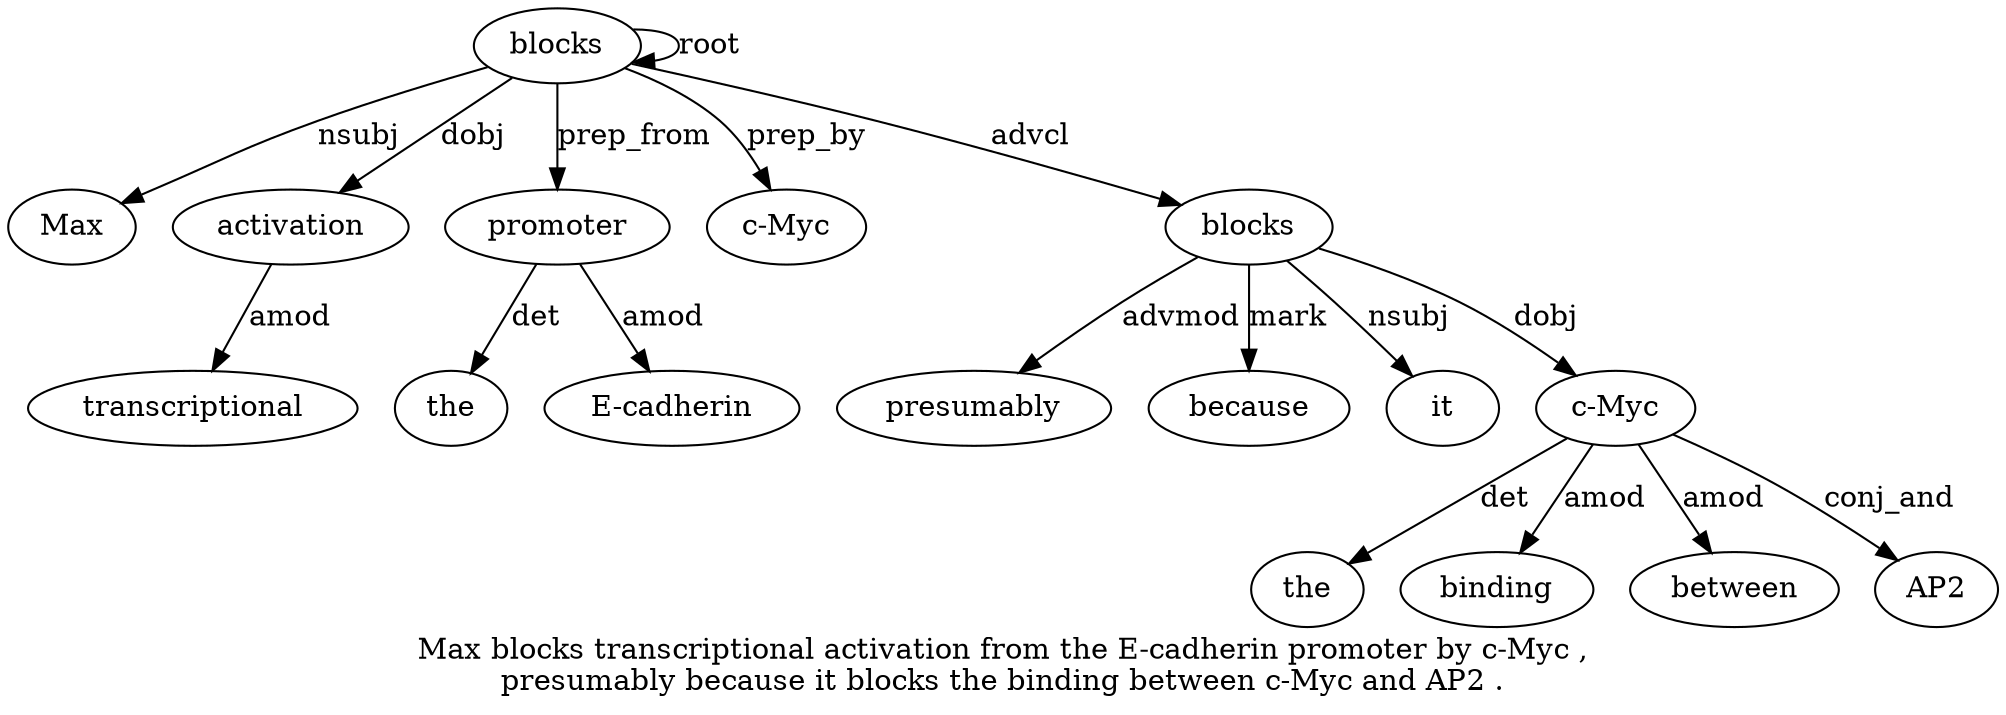 digraph "Max blocks transcriptional activation from the E-cadherin promoter by c-Myc ,  presumably because it blocks the binding between c-Myc and AP2 ." {
label="Max blocks transcriptional activation from the E-cadherin promoter by c-Myc ,
presumably because it blocks the binding between c-Myc and AP2 .";
blocks2 [style=filled, fillcolor=white, label=blocks];
Max1 [style=filled, fillcolor=white, label=Max];
blocks2 -> Max1  [label=nsubj];
blocks2 -> blocks2  [label=root];
activation4 [style=filled, fillcolor=white, label=activation];
transcriptional3 [style=filled, fillcolor=white, label=transcriptional];
activation4 -> transcriptional3  [label=amod];
blocks2 -> activation4  [label=dobj];
promoter8 [style=filled, fillcolor=white, label=promoter];
the6 [style=filled, fillcolor=white, label=the];
promoter8 -> the6  [label=det];
"E-cadherin7" [style=filled, fillcolor=white, label="E-cadherin"];
promoter8 -> "E-cadherin7"  [label=amod];
blocks2 -> promoter8  [label=prep_from];
"c-Myc10" [style=filled, fillcolor=white, label="c-Myc"];
blocks2 -> "c-Myc10"  [label=prep_by];
blocks15 [style=filled, fillcolor=white, label=blocks];
presumably12 [style=filled, fillcolor=white, label=presumably];
blocks15 -> presumably12  [label=advmod];
because13 [style=filled, fillcolor=white, label=because];
blocks15 -> because13  [label=mark];
it14 [style=filled, fillcolor=white, label=it];
blocks15 -> it14  [label=nsubj];
blocks2 -> blocks15  [label=advcl];
"c-Myc19" [style=filled, fillcolor=white, label="c-Myc"];
the16 [style=filled, fillcolor=white, label=the];
"c-Myc19" -> the16  [label=det];
binding17 [style=filled, fillcolor=white, label=binding];
"c-Myc19" -> binding17  [label=amod];
between18 [style=filled, fillcolor=white, label=between];
"c-Myc19" -> between18  [label=amod];
blocks15 -> "c-Myc19"  [label=dobj];
AP221 [style=filled, fillcolor=white, label=AP2];
"c-Myc19" -> AP221  [label=conj_and];
}
